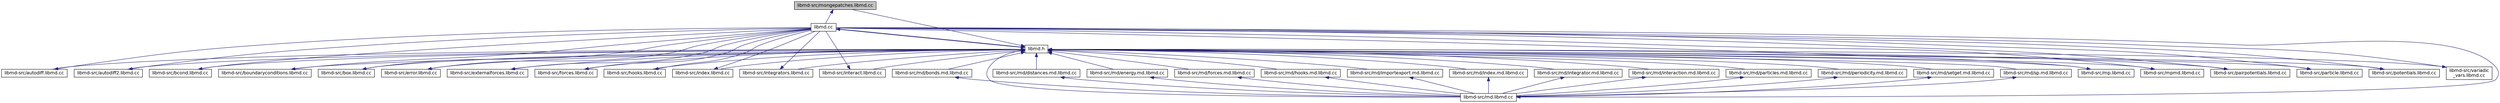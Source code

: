 digraph "libmd-src/mongepatches.libmd.cc"
{
 // INTERACTIVE_SVG=YES
 // LATEX_PDF_SIZE
  bgcolor="transparent";
  edge [fontname="Helvetica",fontsize="12",labelfontname="Helvetica",labelfontsize="12"];
  node [fontname="Helvetica",fontsize="12",shape=record];
  Node1 [label="libmd-src/mongepatches.libmd.cc",height=0.2,width=0.4,color="black", fillcolor="grey75", style="filled", fontcolor="black",tooltip=" "];
  Node1 -> Node2 [dir="back",color="midnightblue",fontsize="12",style="solid",fontname="Helvetica"];
  Node2 [label="libmd.cc",height=0.2,width=0.4,color="black",URL="$libmd_8cc.html",tooltip=" "];
  Node2 -> Node3 [dir="back",color="midnightblue",fontsize="12",style="solid",fontname="Helvetica"];
  Node3 [label="libmd.h",height=0.2,width=0.4,color="black",URL="$libmd_8h.html",tooltip=" "];
  Node3 -> Node4 [dir="back",color="midnightblue",fontsize="12",style="solid",fontname="Helvetica"];
  Node4 [label="libmd-src/autodiff.libmd.cc",height=0.2,width=0.4,color="black",URL="$autodiff_8libmd_8cc.html",tooltip=" "];
  Node4 -> Node2 [dir="back",color="midnightblue",fontsize="12",style="solid",fontname="Helvetica"];
  Node3 -> Node5 [dir="back",color="midnightblue",fontsize="12",style="solid",fontname="Helvetica"];
  Node5 [label="libmd-src/autodiff2.libmd.cc",height=0.2,width=0.4,color="black",URL="$autodiff2_8libmd_8cc.html",tooltip=" "];
  Node5 -> Node2 [dir="back",color="midnightblue",fontsize="12",style="solid",fontname="Helvetica"];
  Node3 -> Node6 [dir="back",color="midnightblue",fontsize="12",style="solid",fontname="Helvetica"];
  Node6 [label="libmd-src/bcond.libmd.cc",height=0.2,width=0.4,color="black",URL="$bcond_8libmd_8cc.html",tooltip=" "];
  Node6 -> Node2 [dir="back",color="midnightblue",fontsize="12",style="solid",fontname="Helvetica"];
  Node3 -> Node7 [dir="back",color="midnightblue",fontsize="12",style="solid",fontname="Helvetica"];
  Node7 [label="libmd-src/boundaryconditions.libmd.cc",height=0.2,width=0.4,color="black",URL="$boundaryconditions_8libmd_8cc.html",tooltip=" "];
  Node7 -> Node2 [dir="back",color="midnightblue",fontsize="12",style="solid",fontname="Helvetica"];
  Node3 -> Node8 [dir="back",color="midnightblue",fontsize="12",style="solid",fontname="Helvetica"];
  Node8 [label="libmd-src/box.libmd.cc",height=0.2,width=0.4,color="black",URL="$box_8libmd_8cc.html",tooltip=" "];
  Node8 -> Node2 [dir="back",color="midnightblue",fontsize="12",style="solid",fontname="Helvetica"];
  Node3 -> Node9 [dir="back",color="midnightblue",fontsize="12",style="solid",fontname="Helvetica"];
  Node9 [label="libmd-src/error.libmd.cc",height=0.2,width=0.4,color="black",URL="$error_8libmd_8cc.html",tooltip=" "];
  Node9 -> Node2 [dir="back",color="midnightblue",fontsize="12",style="solid",fontname="Helvetica"];
  Node3 -> Node10 [dir="back",color="midnightblue",fontsize="12",style="solid",fontname="Helvetica"];
  Node10 [label="libmd-src/externalforces.libmd.cc",height=0.2,width=0.4,color="black",URL="$externalforces_8libmd_8cc.html",tooltip=" "];
  Node10 -> Node2 [dir="back",color="midnightblue",fontsize="12",style="solid",fontname="Helvetica"];
  Node3 -> Node11 [dir="back",color="midnightblue",fontsize="12",style="solid",fontname="Helvetica"];
  Node11 [label="libmd-src/forces.libmd.cc",height=0.2,width=0.4,color="black",URL="$forces_8libmd_8cc.html",tooltip=" "];
  Node11 -> Node2 [dir="back",color="midnightblue",fontsize="12",style="solid",fontname="Helvetica"];
  Node3 -> Node12 [dir="back",color="midnightblue",fontsize="12",style="solid",fontname="Helvetica"];
  Node12 [label="libmd-src/hooks.libmd.cc",height=0.2,width=0.4,color="black",URL="$hooks_8libmd_8cc.html",tooltip=" "];
  Node12 -> Node2 [dir="back",color="midnightblue",fontsize="12",style="solid",fontname="Helvetica"];
  Node3 -> Node13 [dir="back",color="midnightblue",fontsize="12",style="solid",fontname="Helvetica"];
  Node13 [label="libmd-src/index.libmd.cc",height=0.2,width=0.4,color="black",URL="$index_8libmd_8cc.html",tooltip=" "];
  Node13 -> Node2 [dir="back",color="midnightblue",fontsize="12",style="solid",fontname="Helvetica"];
  Node3 -> Node14 [dir="back",color="midnightblue",fontsize="12",style="solid",fontname="Helvetica"];
  Node14 [label="libmd-src/integrators.libmd.cc",height=0.2,width=0.4,color="black",URL="$integrators_8libmd_8cc.html",tooltip=" "];
  Node14 -> Node2 [dir="back",color="midnightblue",fontsize="12",style="solid",fontname="Helvetica"];
  Node3 -> Node15 [dir="back",color="midnightblue",fontsize="12",style="solid",fontname="Helvetica"];
  Node15 [label="libmd-src/interact.libmd.cc",height=0.2,width=0.4,color="black",URL="$interact_8libmd_8cc.html",tooltip=" "];
  Node15 -> Node2 [dir="back",color="midnightblue",fontsize="12",style="solid",fontname="Helvetica"];
  Node3 -> Node16 [dir="back",color="midnightblue",fontsize="12",style="solid",fontname="Helvetica"];
  Node16 [label="libmd-src/md/bonds.md.libmd.cc",height=0.2,width=0.4,color="black",URL="$bonds_8md_8libmd_8cc.html",tooltip=" "];
  Node16 -> Node17 [dir="back",color="midnightblue",fontsize="12",style="solid",fontname="Helvetica"];
  Node17 [label="libmd-src/md.libmd.cc",height=0.2,width=0.4,color="black",URL="$md_8libmd_8cc.html",tooltip=" "];
  Node17 -> Node2 [dir="back",color="midnightblue",fontsize="12",style="solid",fontname="Helvetica"];
  Node3 -> Node18 [dir="back",color="midnightblue",fontsize="12",style="solid",fontname="Helvetica"];
  Node18 [label="libmd-src/md/distances.md.libmd.cc",height=0.2,width=0.4,color="black",URL="$distances_8md_8libmd_8cc.html",tooltip=" "];
  Node18 -> Node17 [dir="back",color="midnightblue",fontsize="12",style="solid",fontname="Helvetica"];
  Node3 -> Node19 [dir="back",color="midnightblue",fontsize="12",style="solid",fontname="Helvetica"];
  Node19 [label="libmd-src/md/energy.md.libmd.cc",height=0.2,width=0.4,color="black",URL="$energy_8md_8libmd_8cc.html",tooltip=" "];
  Node19 -> Node17 [dir="back",color="midnightblue",fontsize="12",style="solid",fontname="Helvetica"];
  Node3 -> Node20 [dir="back",color="midnightblue",fontsize="12",style="solid",fontname="Helvetica"];
  Node20 [label="libmd-src/md/forces.md.libmd.cc",height=0.2,width=0.4,color="black",URL="$forces_8md_8libmd_8cc.html",tooltip=" "];
  Node20 -> Node17 [dir="back",color="midnightblue",fontsize="12",style="solid",fontname="Helvetica"];
  Node3 -> Node21 [dir="back",color="midnightblue",fontsize="12",style="solid",fontname="Helvetica"];
  Node21 [label="libmd-src/md/hooks.md.libmd.cc",height=0.2,width=0.4,color="black",URL="$hooks_8md_8libmd_8cc.html",tooltip=" "];
  Node21 -> Node17 [dir="back",color="midnightblue",fontsize="12",style="solid",fontname="Helvetica"];
  Node3 -> Node22 [dir="back",color="midnightblue",fontsize="12",style="solid",fontname="Helvetica"];
  Node22 [label="libmd-src/md/importexport.md.libmd.cc",height=0.2,width=0.4,color="black",URL="$importexport_8md_8libmd_8cc.html",tooltip=" "];
  Node22 -> Node17 [dir="back",color="midnightblue",fontsize="12",style="solid",fontname="Helvetica"];
  Node3 -> Node23 [dir="back",color="midnightblue",fontsize="12",style="solid",fontname="Helvetica"];
  Node23 [label="libmd-src/md/index.md.libmd.cc",height=0.2,width=0.4,color="black",URL="$index_8md_8libmd_8cc.html",tooltip=" "];
  Node23 -> Node17 [dir="back",color="midnightblue",fontsize="12",style="solid",fontname="Helvetica"];
  Node3 -> Node24 [dir="back",color="midnightblue",fontsize="12",style="solid",fontname="Helvetica"];
  Node24 [label="libmd-src/md/integrator.md.libmd.cc",height=0.2,width=0.4,color="black",URL="$integrator_8md_8libmd_8cc.html",tooltip=" "];
  Node24 -> Node17 [dir="back",color="midnightblue",fontsize="12",style="solid",fontname="Helvetica"];
  Node3 -> Node25 [dir="back",color="midnightblue",fontsize="12",style="solid",fontname="Helvetica"];
  Node25 [label="libmd-src/md/interaction.md.libmd.cc",height=0.2,width=0.4,color="black",URL="$interaction_8md_8libmd_8cc.html",tooltip=" "];
  Node25 -> Node17 [dir="back",color="midnightblue",fontsize="12",style="solid",fontname="Helvetica"];
  Node3 -> Node26 [dir="back",color="midnightblue",fontsize="12",style="solid",fontname="Helvetica"];
  Node26 [label="libmd-src/md/particles.md.libmd.cc",height=0.2,width=0.4,color="black",URL="$particles_8md_8libmd_8cc.html",tooltip=" "];
  Node26 -> Node17 [dir="back",color="midnightblue",fontsize="12",style="solid",fontname="Helvetica"];
  Node3 -> Node27 [dir="back",color="midnightblue",fontsize="12",style="solid",fontname="Helvetica"];
  Node27 [label="libmd-src/md/periodicity.md.libmd.cc",height=0.2,width=0.4,color="black",URL="$periodicity_8md_8libmd_8cc.html",tooltip=" "];
  Node27 -> Node17 [dir="back",color="midnightblue",fontsize="12",style="solid",fontname="Helvetica"];
  Node3 -> Node28 [dir="back",color="midnightblue",fontsize="12",style="solid",fontname="Helvetica"];
  Node28 [label="libmd-src/md/setget.md.libmd.cc",height=0.2,width=0.4,color="black",URL="$setget_8md_8libmd_8cc.html",tooltip=" "];
  Node28 -> Node17 [dir="back",color="midnightblue",fontsize="12",style="solid",fontname="Helvetica"];
  Node3 -> Node29 [dir="back",color="midnightblue",fontsize="12",style="solid",fontname="Helvetica"];
  Node29 [label="libmd-src/md/sp.md.libmd.cc",height=0.2,width=0.4,color="black",URL="$sp_8md_8libmd_8cc.html",tooltip=" "];
  Node29 -> Node17 [dir="back",color="midnightblue",fontsize="12",style="solid",fontname="Helvetica"];
  Node3 -> Node17 [dir="back",color="midnightblue",fontsize="12",style="solid",fontname="Helvetica"];
  Node3 -> Node1 [dir="back",color="midnightblue",fontsize="12",style="solid",fontname="Helvetica"];
  Node3 -> Node30 [dir="back",color="midnightblue",fontsize="12",style="solid",fontname="Helvetica"];
  Node30 [label="libmd-src/mp.libmd.cc",height=0.2,width=0.4,color="black",URL="$mp_8libmd_8cc.html",tooltip=" "];
  Node30 -> Node2 [dir="back",color="midnightblue",fontsize="12",style="solid",fontname="Helvetica"];
  Node3 -> Node31 [dir="back",color="midnightblue",fontsize="12",style="solid",fontname="Helvetica"];
  Node31 [label="libmd-src/mpmd.libmd.cc",height=0.2,width=0.4,color="black",URL="$mpmd_8libmd_8cc.html",tooltip=" "];
  Node31 -> Node2 [dir="back",color="midnightblue",fontsize="12",style="solid",fontname="Helvetica"];
  Node3 -> Node32 [dir="back",color="midnightblue",fontsize="12",style="solid",fontname="Helvetica"];
  Node32 [label="libmd-src/pairpotentials.libmd.cc",height=0.2,width=0.4,color="black",URL="$pairpotentials_8libmd_8cc.html",tooltip=" "];
  Node32 -> Node2 [dir="back",color="midnightblue",fontsize="12",style="solid",fontname="Helvetica"];
  Node3 -> Node33 [dir="back",color="midnightblue",fontsize="12",style="solid",fontname="Helvetica"];
  Node33 [label="libmd-src/particle.libmd.cc",height=0.2,width=0.4,color="black",URL="$particle_8libmd_8cc.html",tooltip=" "];
  Node33 -> Node2 [dir="back",color="midnightblue",fontsize="12",style="solid",fontname="Helvetica"];
  Node3 -> Node34 [dir="back",color="midnightblue",fontsize="12",style="solid",fontname="Helvetica"];
  Node34 [label="libmd-src/potentials.libmd.cc",height=0.2,width=0.4,color="black",URL="$potentials_8libmd_8cc.html",tooltip=" "];
  Node34 -> Node2 [dir="back",color="midnightblue",fontsize="12",style="solid",fontname="Helvetica"];
  Node3 -> Node35 [dir="back",color="midnightblue",fontsize="12",style="solid",fontname="Helvetica"];
  Node35 [label="libmd-src/variadic\l_vars.libmd.cc",height=0.2,width=0.4,color="black",URL="$variadic__vars_8libmd_8cc.html",tooltip=" "];
  Node35 -> Node2 [dir="back",color="midnightblue",fontsize="12",style="solid",fontname="Helvetica"];
  Node3 -> Node2 [dir="back",color="midnightblue",fontsize="12",style="solid",fontname="Helvetica"];
}
